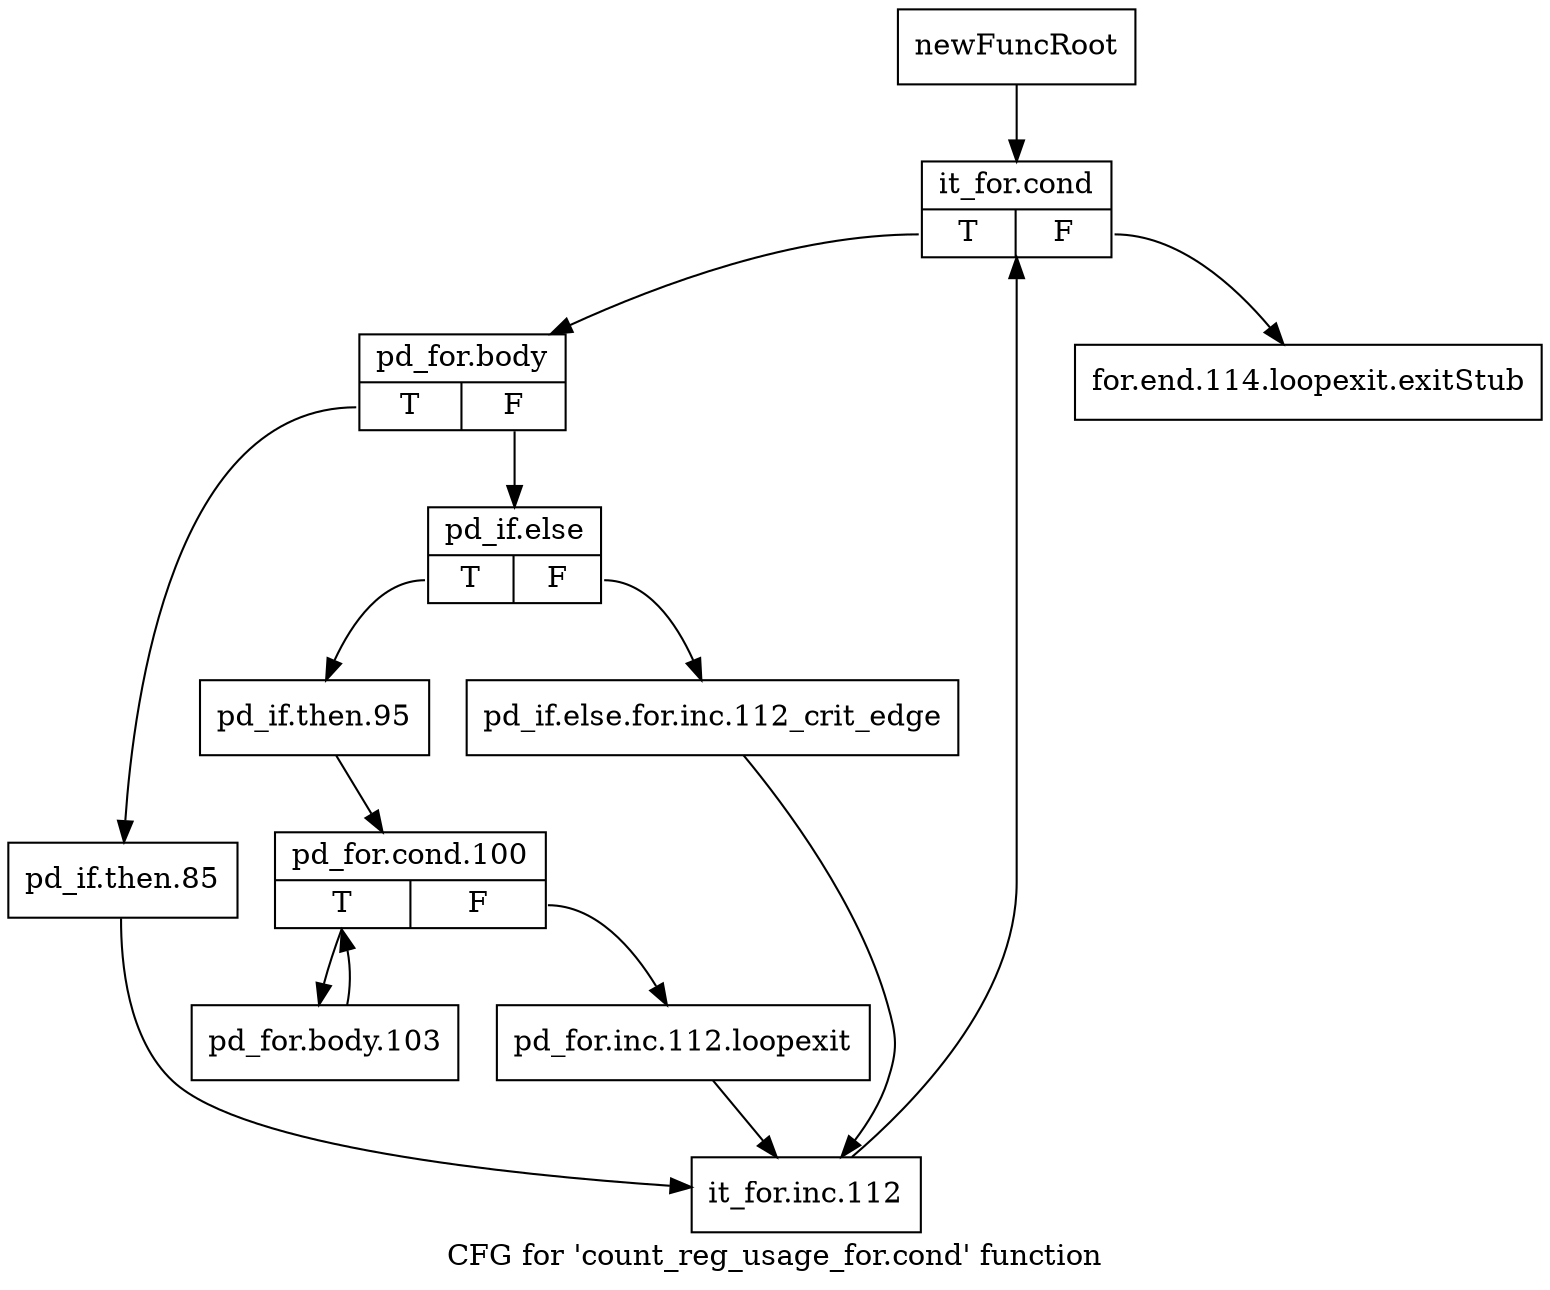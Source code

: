 digraph "CFG for 'count_reg_usage_for.cond' function" {
	label="CFG for 'count_reg_usage_for.cond' function";

	Node0xa80e970 [shape=record,label="{newFuncRoot}"];
	Node0xa80e970 -> Node0xa80ea10;
	Node0xa80e9c0 [shape=record,label="{for.end.114.loopexit.exitStub}"];
	Node0xa80ea10 [shape=record,label="{it_for.cond|{<s0>T|<s1>F}}"];
	Node0xa80ea10:s0 -> Node0xa80ea60;
	Node0xa80ea10:s1 -> Node0xa80e9c0;
	Node0xa80ea60 [shape=record,label="{pd_for.body|{<s0>T|<s1>F}}"];
	Node0xa80ea60:s0 -> Node0xa80ec90;
	Node0xa80ea60:s1 -> Node0xa80eab0;
	Node0xa80eab0 [shape=record,label="{pd_if.else|{<s0>T|<s1>F}}"];
	Node0xa80eab0:s0 -> Node0xa80eb50;
	Node0xa80eab0:s1 -> Node0xa80eb00;
	Node0xa80eb00 [shape=record,label="{pd_if.else.for.inc.112_crit_edge}"];
	Node0xa80eb00 -> Node0xa80ece0;
	Node0xa80eb50 [shape=record,label="{pd_if.then.95}"];
	Node0xa80eb50 -> Node0xa80eba0;
	Node0xa80eba0 [shape=record,label="{pd_for.cond.100|{<s0>T|<s1>F}}"];
	Node0xa80eba0:s0 -> Node0xa80ec40;
	Node0xa80eba0:s1 -> Node0xa80ebf0;
	Node0xa80ebf0 [shape=record,label="{pd_for.inc.112.loopexit}"];
	Node0xa80ebf0 -> Node0xa80ece0;
	Node0xa80ec40 [shape=record,label="{pd_for.body.103}"];
	Node0xa80ec40 -> Node0xa80eba0;
	Node0xa80ec90 [shape=record,label="{pd_if.then.85}"];
	Node0xa80ec90 -> Node0xa80ece0;
	Node0xa80ece0 [shape=record,label="{it_for.inc.112}"];
	Node0xa80ece0 -> Node0xa80ea10;
}
